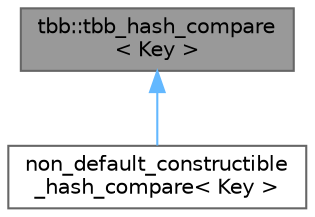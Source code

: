 digraph "tbb::tbb_hash_compare&lt; Key &gt;"
{
 // LATEX_PDF_SIZE
  bgcolor="transparent";
  edge [fontname=Helvetica,fontsize=10,labelfontname=Helvetica,labelfontsize=10];
  node [fontname=Helvetica,fontsize=10,shape=box,height=0.2,width=0.4];
  Node1 [id="Node000001",label="tbb::tbb_hash_compare\l\< Key \>",height=0.2,width=0.4,color="gray40", fillcolor="grey60", style="filled", fontcolor="black",tooltip="hash_compare that is default argument for concurrent_hash_map"];
  Node1 -> Node2 [id="edge1_Node000001_Node000002",dir="back",color="steelblue1",style="solid",tooltip=" "];
  Node2 [id="Node000002",label="non_default_constructible\l_hash_compare\< Key \>",height=0.2,width=0.4,color="gray40", fillcolor="white", style="filled",URL="$structnon__default__constructible__hash__compare.html",tooltip=" "];
}
